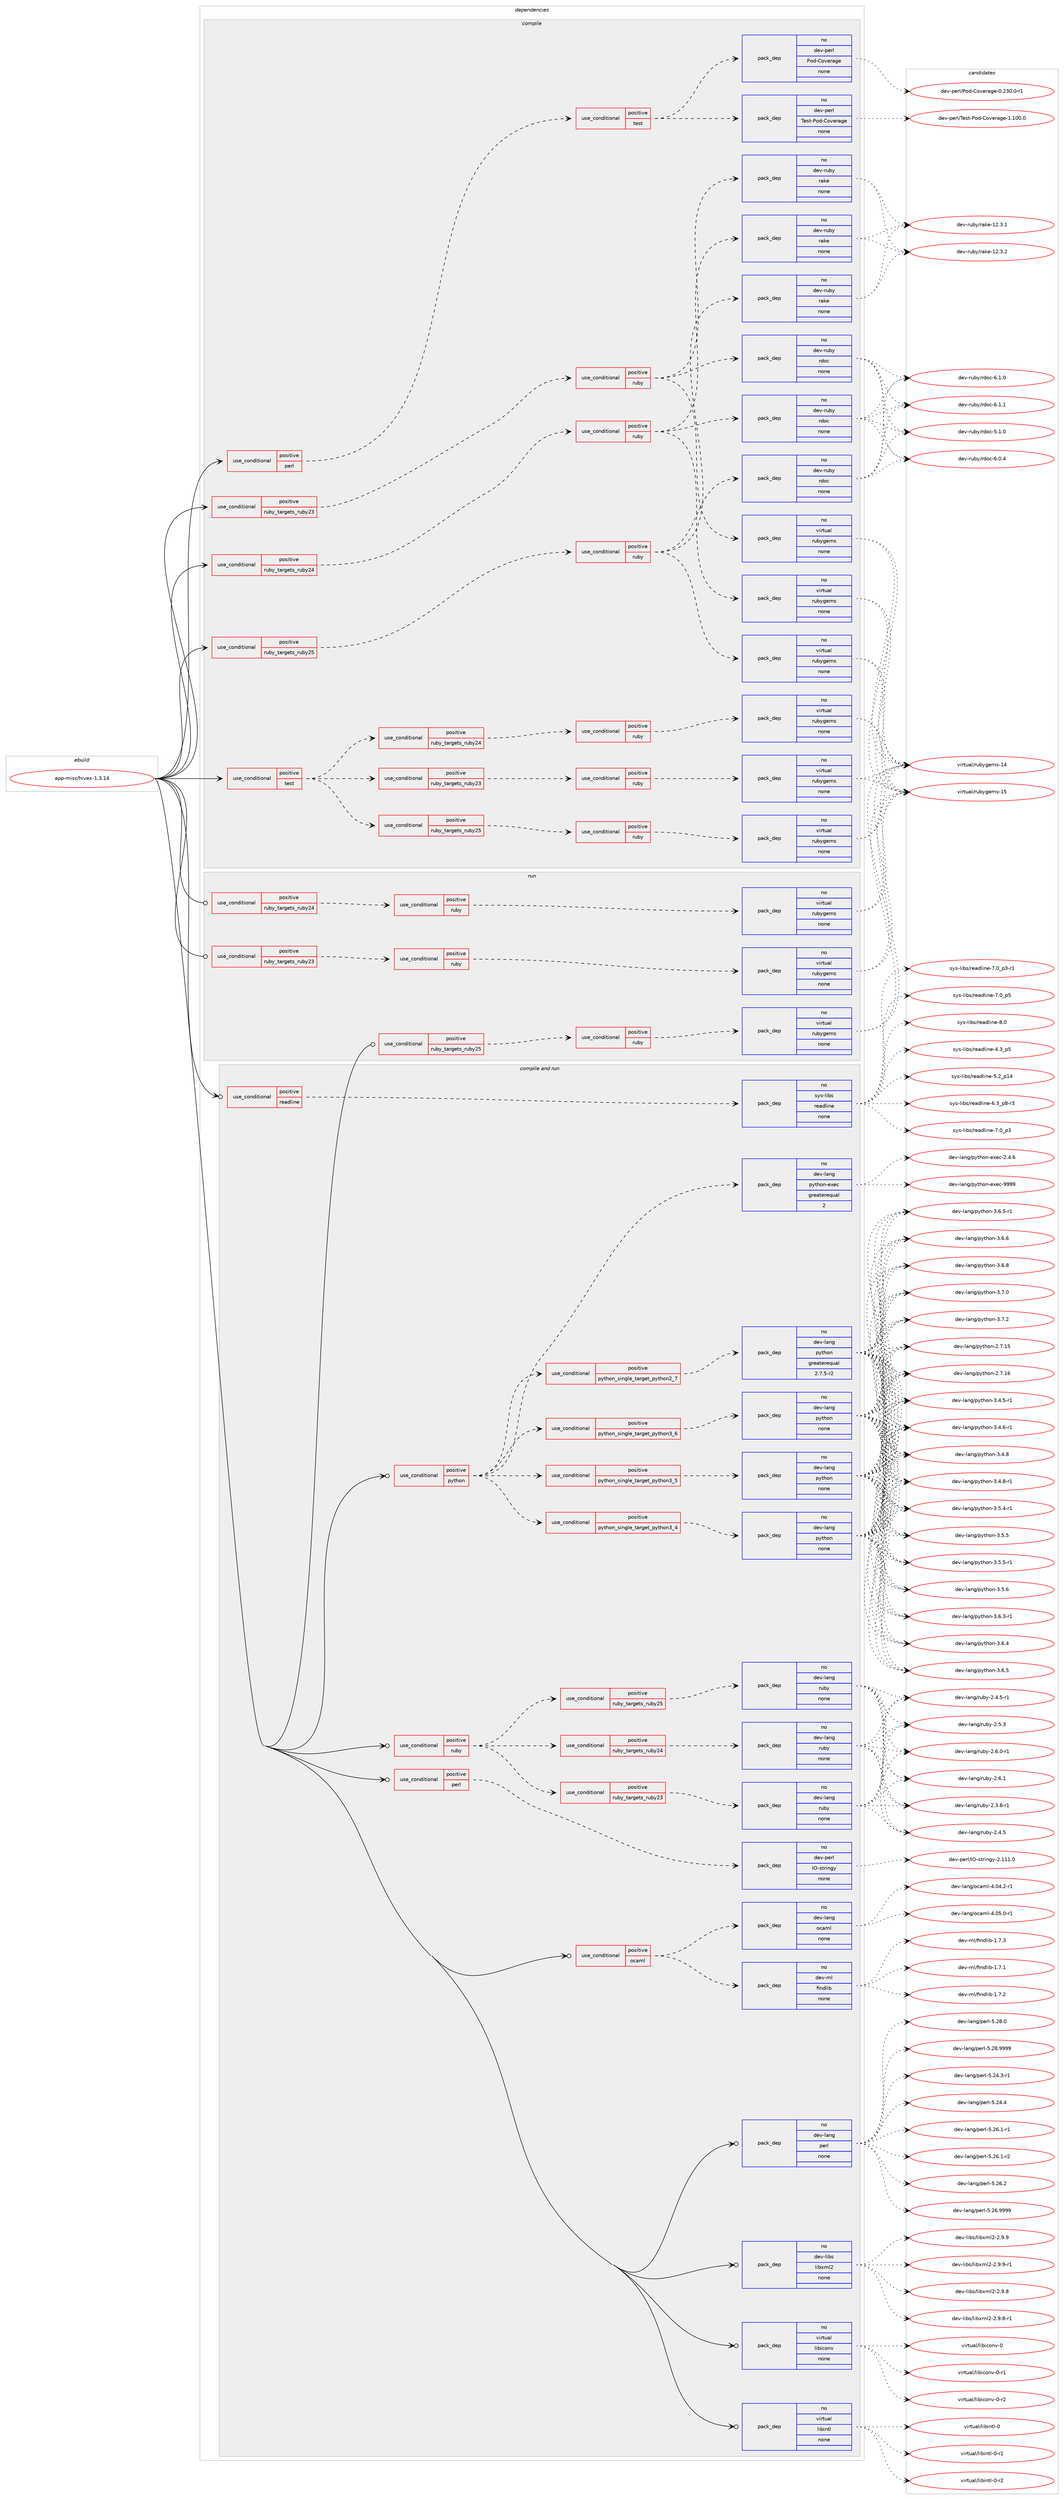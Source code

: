 digraph prolog {

# *************
# Graph options
# *************

newrank=true;
concentrate=true;
compound=true;
graph [rankdir=LR,fontname=Helvetica,fontsize=10,ranksep=1.5];#, ranksep=2.5, nodesep=0.2];
edge  [arrowhead=vee];
node  [fontname=Helvetica,fontsize=10];

# **********
# The ebuild
# **********

subgraph cluster_leftcol {
color=gray;
rank=same;
label=<<i>ebuild</i>>;
id [label="app-misc/hivex-1.3.14", color=red, width=4, href="../app-misc/hivex-1.3.14.svg"];
}

# ****************
# The dependencies
# ****************

subgraph cluster_midcol {
color=gray;
label=<<i>dependencies</i>>;
subgraph cluster_compile {
fillcolor="#eeeeee";
style=filled;
label=<<i>compile</i>>;
subgraph cond353349 {
dependency1299202 [label=<<TABLE BORDER="0" CELLBORDER="1" CELLSPACING="0" CELLPADDING="4"><TR><TD ROWSPAN="3" CELLPADDING="10">use_conditional</TD></TR><TR><TD>positive</TD></TR><TR><TD>perl</TD></TR></TABLE>>, shape=none, color=red];
subgraph cond353350 {
dependency1299203 [label=<<TABLE BORDER="0" CELLBORDER="1" CELLSPACING="0" CELLPADDING="4"><TR><TD ROWSPAN="3" CELLPADDING="10">use_conditional</TD></TR><TR><TD>positive</TD></TR><TR><TD>test</TD></TR></TABLE>>, shape=none, color=red];
subgraph pack925637 {
dependency1299204 [label=<<TABLE BORDER="0" CELLBORDER="1" CELLSPACING="0" CELLPADDING="4" WIDTH="220"><TR><TD ROWSPAN="6" CELLPADDING="30">pack_dep</TD></TR><TR><TD WIDTH="110">no</TD></TR><TR><TD>dev-perl</TD></TR><TR><TD>Pod-Coverage</TD></TR><TR><TD>none</TD></TR><TR><TD></TD></TR></TABLE>>, shape=none, color=blue];
}
dependency1299203:e -> dependency1299204:w [weight=20,style="dashed",arrowhead="vee"];
subgraph pack925638 {
dependency1299205 [label=<<TABLE BORDER="0" CELLBORDER="1" CELLSPACING="0" CELLPADDING="4" WIDTH="220"><TR><TD ROWSPAN="6" CELLPADDING="30">pack_dep</TD></TR><TR><TD WIDTH="110">no</TD></TR><TR><TD>dev-perl</TD></TR><TR><TD>Test-Pod-Coverage</TD></TR><TR><TD>none</TD></TR><TR><TD></TD></TR></TABLE>>, shape=none, color=blue];
}
dependency1299203:e -> dependency1299205:w [weight=20,style="dashed",arrowhead="vee"];
}
dependency1299202:e -> dependency1299203:w [weight=20,style="dashed",arrowhead="vee"];
}
id:e -> dependency1299202:w [weight=20,style="solid",arrowhead="vee"];
subgraph cond353351 {
dependency1299206 [label=<<TABLE BORDER="0" CELLBORDER="1" CELLSPACING="0" CELLPADDING="4"><TR><TD ROWSPAN="3" CELLPADDING="10">use_conditional</TD></TR><TR><TD>positive</TD></TR><TR><TD>ruby_targets_ruby23</TD></TR></TABLE>>, shape=none, color=red];
subgraph cond353352 {
dependency1299207 [label=<<TABLE BORDER="0" CELLBORDER="1" CELLSPACING="0" CELLPADDING="4"><TR><TD ROWSPAN="3" CELLPADDING="10">use_conditional</TD></TR><TR><TD>positive</TD></TR><TR><TD>ruby</TD></TR></TABLE>>, shape=none, color=red];
subgraph pack925639 {
dependency1299208 [label=<<TABLE BORDER="0" CELLBORDER="1" CELLSPACING="0" CELLPADDING="4" WIDTH="220"><TR><TD ROWSPAN="6" CELLPADDING="30">pack_dep</TD></TR><TR><TD WIDTH="110">no</TD></TR><TR><TD>dev-ruby</TD></TR><TR><TD>rake</TD></TR><TR><TD>none</TD></TR><TR><TD></TD></TR></TABLE>>, shape=none, color=blue];
}
dependency1299207:e -> dependency1299208:w [weight=20,style="dashed",arrowhead="vee"];
subgraph pack925640 {
dependency1299209 [label=<<TABLE BORDER="0" CELLBORDER="1" CELLSPACING="0" CELLPADDING="4" WIDTH="220"><TR><TD ROWSPAN="6" CELLPADDING="30">pack_dep</TD></TR><TR><TD WIDTH="110">no</TD></TR><TR><TD>virtual</TD></TR><TR><TD>rubygems</TD></TR><TR><TD>none</TD></TR><TR><TD></TD></TR></TABLE>>, shape=none, color=blue];
}
dependency1299207:e -> dependency1299209:w [weight=20,style="dashed",arrowhead="vee"];
subgraph pack925641 {
dependency1299210 [label=<<TABLE BORDER="0" CELLBORDER="1" CELLSPACING="0" CELLPADDING="4" WIDTH="220"><TR><TD ROWSPAN="6" CELLPADDING="30">pack_dep</TD></TR><TR><TD WIDTH="110">no</TD></TR><TR><TD>dev-ruby</TD></TR><TR><TD>rdoc</TD></TR><TR><TD>none</TD></TR><TR><TD></TD></TR></TABLE>>, shape=none, color=blue];
}
dependency1299207:e -> dependency1299210:w [weight=20,style="dashed",arrowhead="vee"];
}
dependency1299206:e -> dependency1299207:w [weight=20,style="dashed",arrowhead="vee"];
}
id:e -> dependency1299206:w [weight=20,style="solid",arrowhead="vee"];
subgraph cond353353 {
dependency1299211 [label=<<TABLE BORDER="0" CELLBORDER="1" CELLSPACING="0" CELLPADDING="4"><TR><TD ROWSPAN="3" CELLPADDING="10">use_conditional</TD></TR><TR><TD>positive</TD></TR><TR><TD>ruby_targets_ruby24</TD></TR></TABLE>>, shape=none, color=red];
subgraph cond353354 {
dependency1299212 [label=<<TABLE BORDER="0" CELLBORDER="1" CELLSPACING="0" CELLPADDING="4"><TR><TD ROWSPAN="3" CELLPADDING="10">use_conditional</TD></TR><TR><TD>positive</TD></TR><TR><TD>ruby</TD></TR></TABLE>>, shape=none, color=red];
subgraph pack925642 {
dependency1299213 [label=<<TABLE BORDER="0" CELLBORDER="1" CELLSPACING="0" CELLPADDING="4" WIDTH="220"><TR><TD ROWSPAN="6" CELLPADDING="30">pack_dep</TD></TR><TR><TD WIDTH="110">no</TD></TR><TR><TD>dev-ruby</TD></TR><TR><TD>rake</TD></TR><TR><TD>none</TD></TR><TR><TD></TD></TR></TABLE>>, shape=none, color=blue];
}
dependency1299212:e -> dependency1299213:w [weight=20,style="dashed",arrowhead="vee"];
subgraph pack925643 {
dependency1299214 [label=<<TABLE BORDER="0" CELLBORDER="1" CELLSPACING="0" CELLPADDING="4" WIDTH="220"><TR><TD ROWSPAN="6" CELLPADDING="30">pack_dep</TD></TR><TR><TD WIDTH="110">no</TD></TR><TR><TD>virtual</TD></TR><TR><TD>rubygems</TD></TR><TR><TD>none</TD></TR><TR><TD></TD></TR></TABLE>>, shape=none, color=blue];
}
dependency1299212:e -> dependency1299214:w [weight=20,style="dashed",arrowhead="vee"];
subgraph pack925644 {
dependency1299215 [label=<<TABLE BORDER="0" CELLBORDER="1" CELLSPACING="0" CELLPADDING="4" WIDTH="220"><TR><TD ROWSPAN="6" CELLPADDING="30">pack_dep</TD></TR><TR><TD WIDTH="110">no</TD></TR><TR><TD>dev-ruby</TD></TR><TR><TD>rdoc</TD></TR><TR><TD>none</TD></TR><TR><TD></TD></TR></TABLE>>, shape=none, color=blue];
}
dependency1299212:e -> dependency1299215:w [weight=20,style="dashed",arrowhead="vee"];
}
dependency1299211:e -> dependency1299212:w [weight=20,style="dashed",arrowhead="vee"];
}
id:e -> dependency1299211:w [weight=20,style="solid",arrowhead="vee"];
subgraph cond353355 {
dependency1299216 [label=<<TABLE BORDER="0" CELLBORDER="1" CELLSPACING="0" CELLPADDING="4"><TR><TD ROWSPAN="3" CELLPADDING="10">use_conditional</TD></TR><TR><TD>positive</TD></TR><TR><TD>ruby_targets_ruby25</TD></TR></TABLE>>, shape=none, color=red];
subgraph cond353356 {
dependency1299217 [label=<<TABLE BORDER="0" CELLBORDER="1" CELLSPACING="0" CELLPADDING="4"><TR><TD ROWSPAN="3" CELLPADDING="10">use_conditional</TD></TR><TR><TD>positive</TD></TR><TR><TD>ruby</TD></TR></TABLE>>, shape=none, color=red];
subgraph pack925645 {
dependency1299218 [label=<<TABLE BORDER="0" CELLBORDER="1" CELLSPACING="0" CELLPADDING="4" WIDTH="220"><TR><TD ROWSPAN="6" CELLPADDING="30">pack_dep</TD></TR><TR><TD WIDTH="110">no</TD></TR><TR><TD>dev-ruby</TD></TR><TR><TD>rake</TD></TR><TR><TD>none</TD></TR><TR><TD></TD></TR></TABLE>>, shape=none, color=blue];
}
dependency1299217:e -> dependency1299218:w [weight=20,style="dashed",arrowhead="vee"];
subgraph pack925646 {
dependency1299219 [label=<<TABLE BORDER="0" CELLBORDER="1" CELLSPACING="0" CELLPADDING="4" WIDTH="220"><TR><TD ROWSPAN="6" CELLPADDING="30">pack_dep</TD></TR><TR><TD WIDTH="110">no</TD></TR><TR><TD>virtual</TD></TR><TR><TD>rubygems</TD></TR><TR><TD>none</TD></TR><TR><TD></TD></TR></TABLE>>, shape=none, color=blue];
}
dependency1299217:e -> dependency1299219:w [weight=20,style="dashed",arrowhead="vee"];
subgraph pack925647 {
dependency1299220 [label=<<TABLE BORDER="0" CELLBORDER="1" CELLSPACING="0" CELLPADDING="4" WIDTH="220"><TR><TD ROWSPAN="6" CELLPADDING="30">pack_dep</TD></TR><TR><TD WIDTH="110">no</TD></TR><TR><TD>dev-ruby</TD></TR><TR><TD>rdoc</TD></TR><TR><TD>none</TD></TR><TR><TD></TD></TR></TABLE>>, shape=none, color=blue];
}
dependency1299217:e -> dependency1299220:w [weight=20,style="dashed",arrowhead="vee"];
}
dependency1299216:e -> dependency1299217:w [weight=20,style="dashed",arrowhead="vee"];
}
id:e -> dependency1299216:w [weight=20,style="solid",arrowhead="vee"];
subgraph cond353357 {
dependency1299221 [label=<<TABLE BORDER="0" CELLBORDER="1" CELLSPACING="0" CELLPADDING="4"><TR><TD ROWSPAN="3" CELLPADDING="10">use_conditional</TD></TR><TR><TD>positive</TD></TR><TR><TD>test</TD></TR></TABLE>>, shape=none, color=red];
subgraph cond353358 {
dependency1299222 [label=<<TABLE BORDER="0" CELLBORDER="1" CELLSPACING="0" CELLPADDING="4"><TR><TD ROWSPAN="3" CELLPADDING="10">use_conditional</TD></TR><TR><TD>positive</TD></TR><TR><TD>ruby_targets_ruby23</TD></TR></TABLE>>, shape=none, color=red];
subgraph cond353359 {
dependency1299223 [label=<<TABLE BORDER="0" CELLBORDER="1" CELLSPACING="0" CELLPADDING="4"><TR><TD ROWSPAN="3" CELLPADDING="10">use_conditional</TD></TR><TR><TD>positive</TD></TR><TR><TD>ruby</TD></TR></TABLE>>, shape=none, color=red];
subgraph pack925648 {
dependency1299224 [label=<<TABLE BORDER="0" CELLBORDER="1" CELLSPACING="0" CELLPADDING="4" WIDTH="220"><TR><TD ROWSPAN="6" CELLPADDING="30">pack_dep</TD></TR><TR><TD WIDTH="110">no</TD></TR><TR><TD>virtual</TD></TR><TR><TD>rubygems</TD></TR><TR><TD>none</TD></TR><TR><TD></TD></TR></TABLE>>, shape=none, color=blue];
}
dependency1299223:e -> dependency1299224:w [weight=20,style="dashed",arrowhead="vee"];
}
dependency1299222:e -> dependency1299223:w [weight=20,style="dashed",arrowhead="vee"];
}
dependency1299221:e -> dependency1299222:w [weight=20,style="dashed",arrowhead="vee"];
subgraph cond353360 {
dependency1299225 [label=<<TABLE BORDER="0" CELLBORDER="1" CELLSPACING="0" CELLPADDING="4"><TR><TD ROWSPAN="3" CELLPADDING="10">use_conditional</TD></TR><TR><TD>positive</TD></TR><TR><TD>ruby_targets_ruby24</TD></TR></TABLE>>, shape=none, color=red];
subgraph cond353361 {
dependency1299226 [label=<<TABLE BORDER="0" CELLBORDER="1" CELLSPACING="0" CELLPADDING="4"><TR><TD ROWSPAN="3" CELLPADDING="10">use_conditional</TD></TR><TR><TD>positive</TD></TR><TR><TD>ruby</TD></TR></TABLE>>, shape=none, color=red];
subgraph pack925649 {
dependency1299227 [label=<<TABLE BORDER="0" CELLBORDER="1" CELLSPACING="0" CELLPADDING="4" WIDTH="220"><TR><TD ROWSPAN="6" CELLPADDING="30">pack_dep</TD></TR><TR><TD WIDTH="110">no</TD></TR><TR><TD>virtual</TD></TR><TR><TD>rubygems</TD></TR><TR><TD>none</TD></TR><TR><TD></TD></TR></TABLE>>, shape=none, color=blue];
}
dependency1299226:e -> dependency1299227:w [weight=20,style="dashed",arrowhead="vee"];
}
dependency1299225:e -> dependency1299226:w [weight=20,style="dashed",arrowhead="vee"];
}
dependency1299221:e -> dependency1299225:w [weight=20,style="dashed",arrowhead="vee"];
subgraph cond353362 {
dependency1299228 [label=<<TABLE BORDER="0" CELLBORDER="1" CELLSPACING="0" CELLPADDING="4"><TR><TD ROWSPAN="3" CELLPADDING="10">use_conditional</TD></TR><TR><TD>positive</TD></TR><TR><TD>ruby_targets_ruby25</TD></TR></TABLE>>, shape=none, color=red];
subgraph cond353363 {
dependency1299229 [label=<<TABLE BORDER="0" CELLBORDER="1" CELLSPACING="0" CELLPADDING="4"><TR><TD ROWSPAN="3" CELLPADDING="10">use_conditional</TD></TR><TR><TD>positive</TD></TR><TR><TD>ruby</TD></TR></TABLE>>, shape=none, color=red];
subgraph pack925650 {
dependency1299230 [label=<<TABLE BORDER="0" CELLBORDER="1" CELLSPACING="0" CELLPADDING="4" WIDTH="220"><TR><TD ROWSPAN="6" CELLPADDING="30">pack_dep</TD></TR><TR><TD WIDTH="110">no</TD></TR><TR><TD>virtual</TD></TR><TR><TD>rubygems</TD></TR><TR><TD>none</TD></TR><TR><TD></TD></TR></TABLE>>, shape=none, color=blue];
}
dependency1299229:e -> dependency1299230:w [weight=20,style="dashed",arrowhead="vee"];
}
dependency1299228:e -> dependency1299229:w [weight=20,style="dashed",arrowhead="vee"];
}
dependency1299221:e -> dependency1299228:w [weight=20,style="dashed",arrowhead="vee"];
}
id:e -> dependency1299221:w [weight=20,style="solid",arrowhead="vee"];
}
subgraph cluster_compileandrun {
fillcolor="#eeeeee";
style=filled;
label=<<i>compile and run</i>>;
subgraph cond353364 {
dependency1299231 [label=<<TABLE BORDER="0" CELLBORDER="1" CELLSPACING="0" CELLPADDING="4"><TR><TD ROWSPAN="3" CELLPADDING="10">use_conditional</TD></TR><TR><TD>positive</TD></TR><TR><TD>ocaml</TD></TR></TABLE>>, shape=none, color=red];
subgraph pack925651 {
dependency1299232 [label=<<TABLE BORDER="0" CELLBORDER="1" CELLSPACING="0" CELLPADDING="4" WIDTH="220"><TR><TD ROWSPAN="6" CELLPADDING="30">pack_dep</TD></TR><TR><TD WIDTH="110">no</TD></TR><TR><TD>dev-lang</TD></TR><TR><TD>ocaml</TD></TR><TR><TD>none</TD></TR><TR><TD></TD></TR></TABLE>>, shape=none, color=blue];
}
dependency1299231:e -> dependency1299232:w [weight=20,style="dashed",arrowhead="vee"];
subgraph pack925652 {
dependency1299233 [label=<<TABLE BORDER="0" CELLBORDER="1" CELLSPACING="0" CELLPADDING="4" WIDTH="220"><TR><TD ROWSPAN="6" CELLPADDING="30">pack_dep</TD></TR><TR><TD WIDTH="110">no</TD></TR><TR><TD>dev-ml</TD></TR><TR><TD>findlib</TD></TR><TR><TD>none</TD></TR><TR><TD></TD></TR></TABLE>>, shape=none, color=blue];
}
dependency1299231:e -> dependency1299233:w [weight=20,style="dashed",arrowhead="vee"];
}
id:e -> dependency1299231:w [weight=20,style="solid",arrowhead="odotvee"];
subgraph cond353365 {
dependency1299234 [label=<<TABLE BORDER="0" CELLBORDER="1" CELLSPACING="0" CELLPADDING="4"><TR><TD ROWSPAN="3" CELLPADDING="10">use_conditional</TD></TR><TR><TD>positive</TD></TR><TR><TD>perl</TD></TR></TABLE>>, shape=none, color=red];
subgraph pack925653 {
dependency1299235 [label=<<TABLE BORDER="0" CELLBORDER="1" CELLSPACING="0" CELLPADDING="4" WIDTH="220"><TR><TD ROWSPAN="6" CELLPADDING="30">pack_dep</TD></TR><TR><TD WIDTH="110">no</TD></TR><TR><TD>dev-perl</TD></TR><TR><TD>IO-stringy</TD></TR><TR><TD>none</TD></TR><TR><TD></TD></TR></TABLE>>, shape=none, color=blue];
}
dependency1299234:e -> dependency1299235:w [weight=20,style="dashed",arrowhead="vee"];
}
id:e -> dependency1299234:w [weight=20,style="solid",arrowhead="odotvee"];
subgraph cond353366 {
dependency1299236 [label=<<TABLE BORDER="0" CELLBORDER="1" CELLSPACING="0" CELLPADDING="4"><TR><TD ROWSPAN="3" CELLPADDING="10">use_conditional</TD></TR><TR><TD>positive</TD></TR><TR><TD>python</TD></TR></TABLE>>, shape=none, color=red];
subgraph cond353367 {
dependency1299237 [label=<<TABLE BORDER="0" CELLBORDER="1" CELLSPACING="0" CELLPADDING="4"><TR><TD ROWSPAN="3" CELLPADDING="10">use_conditional</TD></TR><TR><TD>positive</TD></TR><TR><TD>python_single_target_python2_7</TD></TR></TABLE>>, shape=none, color=red];
subgraph pack925654 {
dependency1299238 [label=<<TABLE BORDER="0" CELLBORDER="1" CELLSPACING="0" CELLPADDING="4" WIDTH="220"><TR><TD ROWSPAN="6" CELLPADDING="30">pack_dep</TD></TR><TR><TD WIDTH="110">no</TD></TR><TR><TD>dev-lang</TD></TR><TR><TD>python</TD></TR><TR><TD>greaterequal</TD></TR><TR><TD>2.7.5-r2</TD></TR></TABLE>>, shape=none, color=blue];
}
dependency1299237:e -> dependency1299238:w [weight=20,style="dashed",arrowhead="vee"];
}
dependency1299236:e -> dependency1299237:w [weight=20,style="dashed",arrowhead="vee"];
subgraph cond353368 {
dependency1299239 [label=<<TABLE BORDER="0" CELLBORDER="1" CELLSPACING="0" CELLPADDING="4"><TR><TD ROWSPAN="3" CELLPADDING="10">use_conditional</TD></TR><TR><TD>positive</TD></TR><TR><TD>python_single_target_python3_4</TD></TR></TABLE>>, shape=none, color=red];
subgraph pack925655 {
dependency1299240 [label=<<TABLE BORDER="0" CELLBORDER="1" CELLSPACING="0" CELLPADDING="4" WIDTH="220"><TR><TD ROWSPAN="6" CELLPADDING="30">pack_dep</TD></TR><TR><TD WIDTH="110">no</TD></TR><TR><TD>dev-lang</TD></TR><TR><TD>python</TD></TR><TR><TD>none</TD></TR><TR><TD></TD></TR></TABLE>>, shape=none, color=blue];
}
dependency1299239:e -> dependency1299240:w [weight=20,style="dashed",arrowhead="vee"];
}
dependency1299236:e -> dependency1299239:w [weight=20,style="dashed",arrowhead="vee"];
subgraph cond353369 {
dependency1299241 [label=<<TABLE BORDER="0" CELLBORDER="1" CELLSPACING="0" CELLPADDING="4"><TR><TD ROWSPAN="3" CELLPADDING="10">use_conditional</TD></TR><TR><TD>positive</TD></TR><TR><TD>python_single_target_python3_5</TD></TR></TABLE>>, shape=none, color=red];
subgraph pack925656 {
dependency1299242 [label=<<TABLE BORDER="0" CELLBORDER="1" CELLSPACING="0" CELLPADDING="4" WIDTH="220"><TR><TD ROWSPAN="6" CELLPADDING="30">pack_dep</TD></TR><TR><TD WIDTH="110">no</TD></TR><TR><TD>dev-lang</TD></TR><TR><TD>python</TD></TR><TR><TD>none</TD></TR><TR><TD></TD></TR></TABLE>>, shape=none, color=blue];
}
dependency1299241:e -> dependency1299242:w [weight=20,style="dashed",arrowhead="vee"];
}
dependency1299236:e -> dependency1299241:w [weight=20,style="dashed",arrowhead="vee"];
subgraph cond353370 {
dependency1299243 [label=<<TABLE BORDER="0" CELLBORDER="1" CELLSPACING="0" CELLPADDING="4"><TR><TD ROWSPAN="3" CELLPADDING="10">use_conditional</TD></TR><TR><TD>positive</TD></TR><TR><TD>python_single_target_python3_6</TD></TR></TABLE>>, shape=none, color=red];
subgraph pack925657 {
dependency1299244 [label=<<TABLE BORDER="0" CELLBORDER="1" CELLSPACING="0" CELLPADDING="4" WIDTH="220"><TR><TD ROWSPAN="6" CELLPADDING="30">pack_dep</TD></TR><TR><TD WIDTH="110">no</TD></TR><TR><TD>dev-lang</TD></TR><TR><TD>python</TD></TR><TR><TD>none</TD></TR><TR><TD></TD></TR></TABLE>>, shape=none, color=blue];
}
dependency1299243:e -> dependency1299244:w [weight=20,style="dashed",arrowhead="vee"];
}
dependency1299236:e -> dependency1299243:w [weight=20,style="dashed",arrowhead="vee"];
subgraph pack925658 {
dependency1299245 [label=<<TABLE BORDER="0" CELLBORDER="1" CELLSPACING="0" CELLPADDING="4" WIDTH="220"><TR><TD ROWSPAN="6" CELLPADDING="30">pack_dep</TD></TR><TR><TD WIDTH="110">no</TD></TR><TR><TD>dev-lang</TD></TR><TR><TD>python-exec</TD></TR><TR><TD>greaterequal</TD></TR><TR><TD>2</TD></TR></TABLE>>, shape=none, color=blue];
}
dependency1299236:e -> dependency1299245:w [weight=20,style="dashed",arrowhead="vee"];
}
id:e -> dependency1299236:w [weight=20,style="solid",arrowhead="odotvee"];
subgraph cond353371 {
dependency1299246 [label=<<TABLE BORDER="0" CELLBORDER="1" CELLSPACING="0" CELLPADDING="4"><TR><TD ROWSPAN="3" CELLPADDING="10">use_conditional</TD></TR><TR><TD>positive</TD></TR><TR><TD>readline</TD></TR></TABLE>>, shape=none, color=red];
subgraph pack925659 {
dependency1299247 [label=<<TABLE BORDER="0" CELLBORDER="1" CELLSPACING="0" CELLPADDING="4" WIDTH="220"><TR><TD ROWSPAN="6" CELLPADDING="30">pack_dep</TD></TR><TR><TD WIDTH="110">no</TD></TR><TR><TD>sys-libs</TD></TR><TR><TD>readline</TD></TR><TR><TD>none</TD></TR><TR><TD></TD></TR></TABLE>>, shape=none, color=blue];
}
dependency1299246:e -> dependency1299247:w [weight=20,style="dashed",arrowhead="vee"];
}
id:e -> dependency1299246:w [weight=20,style="solid",arrowhead="odotvee"];
subgraph cond353372 {
dependency1299248 [label=<<TABLE BORDER="0" CELLBORDER="1" CELLSPACING="0" CELLPADDING="4"><TR><TD ROWSPAN="3" CELLPADDING="10">use_conditional</TD></TR><TR><TD>positive</TD></TR><TR><TD>ruby</TD></TR></TABLE>>, shape=none, color=red];
subgraph cond353373 {
dependency1299249 [label=<<TABLE BORDER="0" CELLBORDER="1" CELLSPACING="0" CELLPADDING="4"><TR><TD ROWSPAN="3" CELLPADDING="10">use_conditional</TD></TR><TR><TD>positive</TD></TR><TR><TD>ruby_targets_ruby23</TD></TR></TABLE>>, shape=none, color=red];
subgraph pack925660 {
dependency1299250 [label=<<TABLE BORDER="0" CELLBORDER="1" CELLSPACING="0" CELLPADDING="4" WIDTH="220"><TR><TD ROWSPAN="6" CELLPADDING="30">pack_dep</TD></TR><TR><TD WIDTH="110">no</TD></TR><TR><TD>dev-lang</TD></TR><TR><TD>ruby</TD></TR><TR><TD>none</TD></TR><TR><TD></TD></TR></TABLE>>, shape=none, color=blue];
}
dependency1299249:e -> dependency1299250:w [weight=20,style="dashed",arrowhead="vee"];
}
dependency1299248:e -> dependency1299249:w [weight=20,style="dashed",arrowhead="vee"];
subgraph cond353374 {
dependency1299251 [label=<<TABLE BORDER="0" CELLBORDER="1" CELLSPACING="0" CELLPADDING="4"><TR><TD ROWSPAN="3" CELLPADDING="10">use_conditional</TD></TR><TR><TD>positive</TD></TR><TR><TD>ruby_targets_ruby24</TD></TR></TABLE>>, shape=none, color=red];
subgraph pack925661 {
dependency1299252 [label=<<TABLE BORDER="0" CELLBORDER="1" CELLSPACING="0" CELLPADDING="4" WIDTH="220"><TR><TD ROWSPAN="6" CELLPADDING="30">pack_dep</TD></TR><TR><TD WIDTH="110">no</TD></TR><TR><TD>dev-lang</TD></TR><TR><TD>ruby</TD></TR><TR><TD>none</TD></TR><TR><TD></TD></TR></TABLE>>, shape=none, color=blue];
}
dependency1299251:e -> dependency1299252:w [weight=20,style="dashed",arrowhead="vee"];
}
dependency1299248:e -> dependency1299251:w [weight=20,style="dashed",arrowhead="vee"];
subgraph cond353375 {
dependency1299253 [label=<<TABLE BORDER="0" CELLBORDER="1" CELLSPACING="0" CELLPADDING="4"><TR><TD ROWSPAN="3" CELLPADDING="10">use_conditional</TD></TR><TR><TD>positive</TD></TR><TR><TD>ruby_targets_ruby25</TD></TR></TABLE>>, shape=none, color=red];
subgraph pack925662 {
dependency1299254 [label=<<TABLE BORDER="0" CELLBORDER="1" CELLSPACING="0" CELLPADDING="4" WIDTH="220"><TR><TD ROWSPAN="6" CELLPADDING="30">pack_dep</TD></TR><TR><TD WIDTH="110">no</TD></TR><TR><TD>dev-lang</TD></TR><TR><TD>ruby</TD></TR><TR><TD>none</TD></TR><TR><TD></TD></TR></TABLE>>, shape=none, color=blue];
}
dependency1299253:e -> dependency1299254:w [weight=20,style="dashed",arrowhead="vee"];
}
dependency1299248:e -> dependency1299253:w [weight=20,style="dashed",arrowhead="vee"];
}
id:e -> dependency1299248:w [weight=20,style="solid",arrowhead="odotvee"];
subgraph pack925663 {
dependency1299255 [label=<<TABLE BORDER="0" CELLBORDER="1" CELLSPACING="0" CELLPADDING="4" WIDTH="220"><TR><TD ROWSPAN="6" CELLPADDING="30">pack_dep</TD></TR><TR><TD WIDTH="110">no</TD></TR><TR><TD>dev-lang</TD></TR><TR><TD>perl</TD></TR><TR><TD>none</TD></TR><TR><TD></TD></TR></TABLE>>, shape=none, color=blue];
}
id:e -> dependency1299255:w [weight=20,style="solid",arrowhead="odotvee"];
subgraph pack925664 {
dependency1299256 [label=<<TABLE BORDER="0" CELLBORDER="1" CELLSPACING="0" CELLPADDING="4" WIDTH="220"><TR><TD ROWSPAN="6" CELLPADDING="30">pack_dep</TD></TR><TR><TD WIDTH="110">no</TD></TR><TR><TD>dev-libs</TD></TR><TR><TD>libxml2</TD></TR><TR><TD>none</TD></TR><TR><TD></TD></TR></TABLE>>, shape=none, color=blue];
}
id:e -> dependency1299256:w [weight=20,style="solid",arrowhead="odotvee"];
subgraph pack925665 {
dependency1299257 [label=<<TABLE BORDER="0" CELLBORDER="1" CELLSPACING="0" CELLPADDING="4" WIDTH="220"><TR><TD ROWSPAN="6" CELLPADDING="30">pack_dep</TD></TR><TR><TD WIDTH="110">no</TD></TR><TR><TD>virtual</TD></TR><TR><TD>libiconv</TD></TR><TR><TD>none</TD></TR><TR><TD></TD></TR></TABLE>>, shape=none, color=blue];
}
id:e -> dependency1299257:w [weight=20,style="solid",arrowhead="odotvee"];
subgraph pack925666 {
dependency1299258 [label=<<TABLE BORDER="0" CELLBORDER="1" CELLSPACING="0" CELLPADDING="4" WIDTH="220"><TR><TD ROWSPAN="6" CELLPADDING="30">pack_dep</TD></TR><TR><TD WIDTH="110">no</TD></TR><TR><TD>virtual</TD></TR><TR><TD>libintl</TD></TR><TR><TD>none</TD></TR><TR><TD></TD></TR></TABLE>>, shape=none, color=blue];
}
id:e -> dependency1299258:w [weight=20,style="solid",arrowhead="odotvee"];
}
subgraph cluster_run {
fillcolor="#eeeeee";
style=filled;
label=<<i>run</i>>;
subgraph cond353376 {
dependency1299259 [label=<<TABLE BORDER="0" CELLBORDER="1" CELLSPACING="0" CELLPADDING="4"><TR><TD ROWSPAN="3" CELLPADDING="10">use_conditional</TD></TR><TR><TD>positive</TD></TR><TR><TD>ruby_targets_ruby23</TD></TR></TABLE>>, shape=none, color=red];
subgraph cond353377 {
dependency1299260 [label=<<TABLE BORDER="0" CELLBORDER="1" CELLSPACING="0" CELLPADDING="4"><TR><TD ROWSPAN="3" CELLPADDING="10">use_conditional</TD></TR><TR><TD>positive</TD></TR><TR><TD>ruby</TD></TR></TABLE>>, shape=none, color=red];
subgraph pack925667 {
dependency1299261 [label=<<TABLE BORDER="0" CELLBORDER="1" CELLSPACING="0" CELLPADDING="4" WIDTH="220"><TR><TD ROWSPAN="6" CELLPADDING="30">pack_dep</TD></TR><TR><TD WIDTH="110">no</TD></TR><TR><TD>virtual</TD></TR><TR><TD>rubygems</TD></TR><TR><TD>none</TD></TR><TR><TD></TD></TR></TABLE>>, shape=none, color=blue];
}
dependency1299260:e -> dependency1299261:w [weight=20,style="dashed",arrowhead="vee"];
}
dependency1299259:e -> dependency1299260:w [weight=20,style="dashed",arrowhead="vee"];
}
id:e -> dependency1299259:w [weight=20,style="solid",arrowhead="odot"];
subgraph cond353378 {
dependency1299262 [label=<<TABLE BORDER="0" CELLBORDER="1" CELLSPACING="0" CELLPADDING="4"><TR><TD ROWSPAN="3" CELLPADDING="10">use_conditional</TD></TR><TR><TD>positive</TD></TR><TR><TD>ruby_targets_ruby24</TD></TR></TABLE>>, shape=none, color=red];
subgraph cond353379 {
dependency1299263 [label=<<TABLE BORDER="0" CELLBORDER="1" CELLSPACING="0" CELLPADDING="4"><TR><TD ROWSPAN="3" CELLPADDING="10">use_conditional</TD></TR><TR><TD>positive</TD></TR><TR><TD>ruby</TD></TR></TABLE>>, shape=none, color=red];
subgraph pack925668 {
dependency1299264 [label=<<TABLE BORDER="0" CELLBORDER="1" CELLSPACING="0" CELLPADDING="4" WIDTH="220"><TR><TD ROWSPAN="6" CELLPADDING="30">pack_dep</TD></TR><TR><TD WIDTH="110">no</TD></TR><TR><TD>virtual</TD></TR><TR><TD>rubygems</TD></TR><TR><TD>none</TD></TR><TR><TD></TD></TR></TABLE>>, shape=none, color=blue];
}
dependency1299263:e -> dependency1299264:w [weight=20,style="dashed",arrowhead="vee"];
}
dependency1299262:e -> dependency1299263:w [weight=20,style="dashed",arrowhead="vee"];
}
id:e -> dependency1299262:w [weight=20,style="solid",arrowhead="odot"];
subgraph cond353380 {
dependency1299265 [label=<<TABLE BORDER="0" CELLBORDER="1" CELLSPACING="0" CELLPADDING="4"><TR><TD ROWSPAN="3" CELLPADDING="10">use_conditional</TD></TR><TR><TD>positive</TD></TR><TR><TD>ruby_targets_ruby25</TD></TR></TABLE>>, shape=none, color=red];
subgraph cond353381 {
dependency1299266 [label=<<TABLE BORDER="0" CELLBORDER="1" CELLSPACING="0" CELLPADDING="4"><TR><TD ROWSPAN="3" CELLPADDING="10">use_conditional</TD></TR><TR><TD>positive</TD></TR><TR><TD>ruby</TD></TR></TABLE>>, shape=none, color=red];
subgraph pack925669 {
dependency1299267 [label=<<TABLE BORDER="0" CELLBORDER="1" CELLSPACING="0" CELLPADDING="4" WIDTH="220"><TR><TD ROWSPAN="6" CELLPADDING="30">pack_dep</TD></TR><TR><TD WIDTH="110">no</TD></TR><TR><TD>virtual</TD></TR><TR><TD>rubygems</TD></TR><TR><TD>none</TD></TR><TR><TD></TD></TR></TABLE>>, shape=none, color=blue];
}
dependency1299266:e -> dependency1299267:w [weight=20,style="dashed",arrowhead="vee"];
}
dependency1299265:e -> dependency1299266:w [weight=20,style="dashed",arrowhead="vee"];
}
id:e -> dependency1299265:w [weight=20,style="solid",arrowhead="odot"];
}
}

# **************
# The candidates
# **************

subgraph cluster_choices {
rank=same;
color=gray;
label=<<i>candidates</i>>;

subgraph choice925637 {
color=black;
nodesep=1;
choice10010111845112101114108478011110045671111181011149710310145484650514846484511449 [label="dev-perl/Pod-Coverage-0.230.0-r1", color=red, width=4,href="../dev-perl/Pod-Coverage-0.230.0-r1.svg"];
dependency1299204:e -> choice10010111845112101114108478011110045671111181011149710310145484650514846484511449:w [style=dotted,weight="100"];
}
subgraph choice925638 {
color=black;
nodesep=1;
choice10010111845112101114108478410111511645801111004567111118101114971031014549464948484648 [label="dev-perl/Test-Pod-Coverage-1.100.0", color=red, width=4,href="../dev-perl/Test-Pod-Coverage-1.100.0.svg"];
dependency1299205:e -> choice10010111845112101114108478410111511645801111004567111118101114971031014549464948484648:w [style=dotted,weight="100"];
}
subgraph choice925639 {
color=black;
nodesep=1;
choice1001011184511411798121471149710710145495046514649 [label="dev-ruby/rake-12.3.1", color=red, width=4,href="../dev-ruby/rake-12.3.1.svg"];
choice1001011184511411798121471149710710145495046514650 [label="dev-ruby/rake-12.3.2", color=red, width=4,href="../dev-ruby/rake-12.3.2.svg"];
dependency1299208:e -> choice1001011184511411798121471149710710145495046514649:w [style=dotted,weight="100"];
dependency1299208:e -> choice1001011184511411798121471149710710145495046514650:w [style=dotted,weight="100"];
}
subgraph choice925640 {
color=black;
nodesep=1;
choice118105114116117971084711411798121103101109115454952 [label="virtual/rubygems-14", color=red, width=4,href="../virtual/rubygems-14.svg"];
choice118105114116117971084711411798121103101109115454953 [label="virtual/rubygems-15", color=red, width=4,href="../virtual/rubygems-15.svg"];
dependency1299209:e -> choice118105114116117971084711411798121103101109115454952:w [style=dotted,weight="100"];
dependency1299209:e -> choice118105114116117971084711411798121103101109115454953:w [style=dotted,weight="100"];
}
subgraph choice925641 {
color=black;
nodesep=1;
choice10010111845114117981214711410011199455346494648 [label="dev-ruby/rdoc-5.1.0", color=red, width=4,href="../dev-ruby/rdoc-5.1.0.svg"];
choice10010111845114117981214711410011199455446484652 [label="dev-ruby/rdoc-6.0.4", color=red, width=4,href="../dev-ruby/rdoc-6.0.4.svg"];
choice10010111845114117981214711410011199455446494648 [label="dev-ruby/rdoc-6.1.0", color=red, width=4,href="../dev-ruby/rdoc-6.1.0.svg"];
choice10010111845114117981214711410011199455446494649 [label="dev-ruby/rdoc-6.1.1", color=red, width=4,href="../dev-ruby/rdoc-6.1.1.svg"];
dependency1299210:e -> choice10010111845114117981214711410011199455346494648:w [style=dotted,weight="100"];
dependency1299210:e -> choice10010111845114117981214711410011199455446484652:w [style=dotted,weight="100"];
dependency1299210:e -> choice10010111845114117981214711410011199455446494648:w [style=dotted,weight="100"];
dependency1299210:e -> choice10010111845114117981214711410011199455446494649:w [style=dotted,weight="100"];
}
subgraph choice925642 {
color=black;
nodesep=1;
choice1001011184511411798121471149710710145495046514649 [label="dev-ruby/rake-12.3.1", color=red, width=4,href="../dev-ruby/rake-12.3.1.svg"];
choice1001011184511411798121471149710710145495046514650 [label="dev-ruby/rake-12.3.2", color=red, width=4,href="../dev-ruby/rake-12.3.2.svg"];
dependency1299213:e -> choice1001011184511411798121471149710710145495046514649:w [style=dotted,weight="100"];
dependency1299213:e -> choice1001011184511411798121471149710710145495046514650:w [style=dotted,weight="100"];
}
subgraph choice925643 {
color=black;
nodesep=1;
choice118105114116117971084711411798121103101109115454952 [label="virtual/rubygems-14", color=red, width=4,href="../virtual/rubygems-14.svg"];
choice118105114116117971084711411798121103101109115454953 [label="virtual/rubygems-15", color=red, width=4,href="../virtual/rubygems-15.svg"];
dependency1299214:e -> choice118105114116117971084711411798121103101109115454952:w [style=dotted,weight="100"];
dependency1299214:e -> choice118105114116117971084711411798121103101109115454953:w [style=dotted,weight="100"];
}
subgraph choice925644 {
color=black;
nodesep=1;
choice10010111845114117981214711410011199455346494648 [label="dev-ruby/rdoc-5.1.0", color=red, width=4,href="../dev-ruby/rdoc-5.1.0.svg"];
choice10010111845114117981214711410011199455446484652 [label="dev-ruby/rdoc-6.0.4", color=red, width=4,href="../dev-ruby/rdoc-6.0.4.svg"];
choice10010111845114117981214711410011199455446494648 [label="dev-ruby/rdoc-6.1.0", color=red, width=4,href="../dev-ruby/rdoc-6.1.0.svg"];
choice10010111845114117981214711410011199455446494649 [label="dev-ruby/rdoc-6.1.1", color=red, width=4,href="../dev-ruby/rdoc-6.1.1.svg"];
dependency1299215:e -> choice10010111845114117981214711410011199455346494648:w [style=dotted,weight="100"];
dependency1299215:e -> choice10010111845114117981214711410011199455446484652:w [style=dotted,weight="100"];
dependency1299215:e -> choice10010111845114117981214711410011199455446494648:w [style=dotted,weight="100"];
dependency1299215:e -> choice10010111845114117981214711410011199455446494649:w [style=dotted,weight="100"];
}
subgraph choice925645 {
color=black;
nodesep=1;
choice1001011184511411798121471149710710145495046514649 [label="dev-ruby/rake-12.3.1", color=red, width=4,href="../dev-ruby/rake-12.3.1.svg"];
choice1001011184511411798121471149710710145495046514650 [label="dev-ruby/rake-12.3.2", color=red, width=4,href="../dev-ruby/rake-12.3.2.svg"];
dependency1299218:e -> choice1001011184511411798121471149710710145495046514649:w [style=dotted,weight="100"];
dependency1299218:e -> choice1001011184511411798121471149710710145495046514650:w [style=dotted,weight="100"];
}
subgraph choice925646 {
color=black;
nodesep=1;
choice118105114116117971084711411798121103101109115454952 [label="virtual/rubygems-14", color=red, width=4,href="../virtual/rubygems-14.svg"];
choice118105114116117971084711411798121103101109115454953 [label="virtual/rubygems-15", color=red, width=4,href="../virtual/rubygems-15.svg"];
dependency1299219:e -> choice118105114116117971084711411798121103101109115454952:w [style=dotted,weight="100"];
dependency1299219:e -> choice118105114116117971084711411798121103101109115454953:w [style=dotted,weight="100"];
}
subgraph choice925647 {
color=black;
nodesep=1;
choice10010111845114117981214711410011199455346494648 [label="dev-ruby/rdoc-5.1.0", color=red, width=4,href="../dev-ruby/rdoc-5.1.0.svg"];
choice10010111845114117981214711410011199455446484652 [label="dev-ruby/rdoc-6.0.4", color=red, width=4,href="../dev-ruby/rdoc-6.0.4.svg"];
choice10010111845114117981214711410011199455446494648 [label="dev-ruby/rdoc-6.1.0", color=red, width=4,href="../dev-ruby/rdoc-6.1.0.svg"];
choice10010111845114117981214711410011199455446494649 [label="dev-ruby/rdoc-6.1.1", color=red, width=4,href="../dev-ruby/rdoc-6.1.1.svg"];
dependency1299220:e -> choice10010111845114117981214711410011199455346494648:w [style=dotted,weight="100"];
dependency1299220:e -> choice10010111845114117981214711410011199455446484652:w [style=dotted,weight="100"];
dependency1299220:e -> choice10010111845114117981214711410011199455446494648:w [style=dotted,weight="100"];
dependency1299220:e -> choice10010111845114117981214711410011199455446494649:w [style=dotted,weight="100"];
}
subgraph choice925648 {
color=black;
nodesep=1;
choice118105114116117971084711411798121103101109115454952 [label="virtual/rubygems-14", color=red, width=4,href="../virtual/rubygems-14.svg"];
choice118105114116117971084711411798121103101109115454953 [label="virtual/rubygems-15", color=red, width=4,href="../virtual/rubygems-15.svg"];
dependency1299224:e -> choice118105114116117971084711411798121103101109115454952:w [style=dotted,weight="100"];
dependency1299224:e -> choice118105114116117971084711411798121103101109115454953:w [style=dotted,weight="100"];
}
subgraph choice925649 {
color=black;
nodesep=1;
choice118105114116117971084711411798121103101109115454952 [label="virtual/rubygems-14", color=red, width=4,href="../virtual/rubygems-14.svg"];
choice118105114116117971084711411798121103101109115454953 [label="virtual/rubygems-15", color=red, width=4,href="../virtual/rubygems-15.svg"];
dependency1299227:e -> choice118105114116117971084711411798121103101109115454952:w [style=dotted,weight="100"];
dependency1299227:e -> choice118105114116117971084711411798121103101109115454953:w [style=dotted,weight="100"];
}
subgraph choice925650 {
color=black;
nodesep=1;
choice118105114116117971084711411798121103101109115454952 [label="virtual/rubygems-14", color=red, width=4,href="../virtual/rubygems-14.svg"];
choice118105114116117971084711411798121103101109115454953 [label="virtual/rubygems-15", color=red, width=4,href="../virtual/rubygems-15.svg"];
dependency1299230:e -> choice118105114116117971084711411798121103101109115454952:w [style=dotted,weight="100"];
dependency1299230:e -> choice118105114116117971084711411798121103101109115454953:w [style=dotted,weight="100"];
}
subgraph choice925651 {
color=black;
nodesep=1;
choice1001011184510897110103471119997109108455246485246504511449 [label="dev-lang/ocaml-4.04.2-r1", color=red, width=4,href="../dev-lang/ocaml-4.04.2-r1.svg"];
choice1001011184510897110103471119997109108455246485346484511449 [label="dev-lang/ocaml-4.05.0-r1", color=red, width=4,href="../dev-lang/ocaml-4.05.0-r1.svg"];
dependency1299232:e -> choice1001011184510897110103471119997109108455246485246504511449:w [style=dotted,weight="100"];
dependency1299232:e -> choice1001011184510897110103471119997109108455246485346484511449:w [style=dotted,weight="100"];
}
subgraph choice925652 {
color=black;
nodesep=1;
choice100101118451091084710210511010010810598454946554649 [label="dev-ml/findlib-1.7.1", color=red, width=4,href="../dev-ml/findlib-1.7.1.svg"];
choice100101118451091084710210511010010810598454946554650 [label="dev-ml/findlib-1.7.2", color=red, width=4,href="../dev-ml/findlib-1.7.2.svg"];
choice100101118451091084710210511010010810598454946554651 [label="dev-ml/findlib-1.7.3", color=red, width=4,href="../dev-ml/findlib-1.7.3.svg"];
dependency1299233:e -> choice100101118451091084710210511010010810598454946554649:w [style=dotted,weight="100"];
dependency1299233:e -> choice100101118451091084710210511010010810598454946554650:w [style=dotted,weight="100"];
dependency1299233:e -> choice100101118451091084710210511010010810598454946554651:w [style=dotted,weight="100"];
}
subgraph choice925653 {
color=black;
nodesep=1;
choice10010111845112101114108477379451151161141051101031214550464949494648 [label="dev-perl/IO-stringy-2.111.0", color=red, width=4,href="../dev-perl/IO-stringy-2.111.0.svg"];
dependency1299235:e -> choice10010111845112101114108477379451151161141051101031214550464949494648:w [style=dotted,weight="100"];
}
subgraph choice925654 {
color=black;
nodesep=1;
choice10010111845108971101034711212111610411111045504655464953 [label="dev-lang/python-2.7.15", color=red, width=4,href="../dev-lang/python-2.7.15.svg"];
choice10010111845108971101034711212111610411111045504655464954 [label="dev-lang/python-2.7.16", color=red, width=4,href="../dev-lang/python-2.7.16.svg"];
choice1001011184510897110103471121211161041111104551465246534511449 [label="dev-lang/python-3.4.5-r1", color=red, width=4,href="../dev-lang/python-3.4.5-r1.svg"];
choice1001011184510897110103471121211161041111104551465246544511449 [label="dev-lang/python-3.4.6-r1", color=red, width=4,href="../dev-lang/python-3.4.6-r1.svg"];
choice100101118451089711010347112121116104111110455146524656 [label="dev-lang/python-3.4.8", color=red, width=4,href="../dev-lang/python-3.4.8.svg"];
choice1001011184510897110103471121211161041111104551465246564511449 [label="dev-lang/python-3.4.8-r1", color=red, width=4,href="../dev-lang/python-3.4.8-r1.svg"];
choice1001011184510897110103471121211161041111104551465346524511449 [label="dev-lang/python-3.5.4-r1", color=red, width=4,href="../dev-lang/python-3.5.4-r1.svg"];
choice100101118451089711010347112121116104111110455146534653 [label="dev-lang/python-3.5.5", color=red, width=4,href="../dev-lang/python-3.5.5.svg"];
choice1001011184510897110103471121211161041111104551465346534511449 [label="dev-lang/python-3.5.5-r1", color=red, width=4,href="../dev-lang/python-3.5.5-r1.svg"];
choice100101118451089711010347112121116104111110455146534654 [label="dev-lang/python-3.5.6", color=red, width=4,href="../dev-lang/python-3.5.6.svg"];
choice1001011184510897110103471121211161041111104551465446514511449 [label="dev-lang/python-3.6.3-r1", color=red, width=4,href="../dev-lang/python-3.6.3-r1.svg"];
choice100101118451089711010347112121116104111110455146544652 [label="dev-lang/python-3.6.4", color=red, width=4,href="../dev-lang/python-3.6.4.svg"];
choice100101118451089711010347112121116104111110455146544653 [label="dev-lang/python-3.6.5", color=red, width=4,href="../dev-lang/python-3.6.5.svg"];
choice1001011184510897110103471121211161041111104551465446534511449 [label="dev-lang/python-3.6.5-r1", color=red, width=4,href="../dev-lang/python-3.6.5-r1.svg"];
choice100101118451089711010347112121116104111110455146544654 [label="dev-lang/python-3.6.6", color=red, width=4,href="../dev-lang/python-3.6.6.svg"];
choice100101118451089711010347112121116104111110455146544656 [label="dev-lang/python-3.6.8", color=red, width=4,href="../dev-lang/python-3.6.8.svg"];
choice100101118451089711010347112121116104111110455146554648 [label="dev-lang/python-3.7.0", color=red, width=4,href="../dev-lang/python-3.7.0.svg"];
choice100101118451089711010347112121116104111110455146554650 [label="dev-lang/python-3.7.2", color=red, width=4,href="../dev-lang/python-3.7.2.svg"];
dependency1299238:e -> choice10010111845108971101034711212111610411111045504655464953:w [style=dotted,weight="100"];
dependency1299238:e -> choice10010111845108971101034711212111610411111045504655464954:w [style=dotted,weight="100"];
dependency1299238:e -> choice1001011184510897110103471121211161041111104551465246534511449:w [style=dotted,weight="100"];
dependency1299238:e -> choice1001011184510897110103471121211161041111104551465246544511449:w [style=dotted,weight="100"];
dependency1299238:e -> choice100101118451089711010347112121116104111110455146524656:w [style=dotted,weight="100"];
dependency1299238:e -> choice1001011184510897110103471121211161041111104551465246564511449:w [style=dotted,weight="100"];
dependency1299238:e -> choice1001011184510897110103471121211161041111104551465346524511449:w [style=dotted,weight="100"];
dependency1299238:e -> choice100101118451089711010347112121116104111110455146534653:w [style=dotted,weight="100"];
dependency1299238:e -> choice1001011184510897110103471121211161041111104551465346534511449:w [style=dotted,weight="100"];
dependency1299238:e -> choice100101118451089711010347112121116104111110455146534654:w [style=dotted,weight="100"];
dependency1299238:e -> choice1001011184510897110103471121211161041111104551465446514511449:w [style=dotted,weight="100"];
dependency1299238:e -> choice100101118451089711010347112121116104111110455146544652:w [style=dotted,weight="100"];
dependency1299238:e -> choice100101118451089711010347112121116104111110455146544653:w [style=dotted,weight="100"];
dependency1299238:e -> choice1001011184510897110103471121211161041111104551465446534511449:w [style=dotted,weight="100"];
dependency1299238:e -> choice100101118451089711010347112121116104111110455146544654:w [style=dotted,weight="100"];
dependency1299238:e -> choice100101118451089711010347112121116104111110455146544656:w [style=dotted,weight="100"];
dependency1299238:e -> choice100101118451089711010347112121116104111110455146554648:w [style=dotted,weight="100"];
dependency1299238:e -> choice100101118451089711010347112121116104111110455146554650:w [style=dotted,weight="100"];
}
subgraph choice925655 {
color=black;
nodesep=1;
choice10010111845108971101034711212111610411111045504655464953 [label="dev-lang/python-2.7.15", color=red, width=4,href="../dev-lang/python-2.7.15.svg"];
choice10010111845108971101034711212111610411111045504655464954 [label="dev-lang/python-2.7.16", color=red, width=4,href="../dev-lang/python-2.7.16.svg"];
choice1001011184510897110103471121211161041111104551465246534511449 [label="dev-lang/python-3.4.5-r1", color=red, width=4,href="../dev-lang/python-3.4.5-r1.svg"];
choice1001011184510897110103471121211161041111104551465246544511449 [label="dev-lang/python-3.4.6-r1", color=red, width=4,href="../dev-lang/python-3.4.6-r1.svg"];
choice100101118451089711010347112121116104111110455146524656 [label="dev-lang/python-3.4.8", color=red, width=4,href="../dev-lang/python-3.4.8.svg"];
choice1001011184510897110103471121211161041111104551465246564511449 [label="dev-lang/python-3.4.8-r1", color=red, width=4,href="../dev-lang/python-3.4.8-r1.svg"];
choice1001011184510897110103471121211161041111104551465346524511449 [label="dev-lang/python-3.5.4-r1", color=red, width=4,href="../dev-lang/python-3.5.4-r1.svg"];
choice100101118451089711010347112121116104111110455146534653 [label="dev-lang/python-3.5.5", color=red, width=4,href="../dev-lang/python-3.5.5.svg"];
choice1001011184510897110103471121211161041111104551465346534511449 [label="dev-lang/python-3.5.5-r1", color=red, width=4,href="../dev-lang/python-3.5.5-r1.svg"];
choice100101118451089711010347112121116104111110455146534654 [label="dev-lang/python-3.5.6", color=red, width=4,href="../dev-lang/python-3.5.6.svg"];
choice1001011184510897110103471121211161041111104551465446514511449 [label="dev-lang/python-3.6.3-r1", color=red, width=4,href="../dev-lang/python-3.6.3-r1.svg"];
choice100101118451089711010347112121116104111110455146544652 [label="dev-lang/python-3.6.4", color=red, width=4,href="../dev-lang/python-3.6.4.svg"];
choice100101118451089711010347112121116104111110455146544653 [label="dev-lang/python-3.6.5", color=red, width=4,href="../dev-lang/python-3.6.5.svg"];
choice1001011184510897110103471121211161041111104551465446534511449 [label="dev-lang/python-3.6.5-r1", color=red, width=4,href="../dev-lang/python-3.6.5-r1.svg"];
choice100101118451089711010347112121116104111110455146544654 [label="dev-lang/python-3.6.6", color=red, width=4,href="../dev-lang/python-3.6.6.svg"];
choice100101118451089711010347112121116104111110455146544656 [label="dev-lang/python-3.6.8", color=red, width=4,href="../dev-lang/python-3.6.8.svg"];
choice100101118451089711010347112121116104111110455146554648 [label="dev-lang/python-3.7.0", color=red, width=4,href="../dev-lang/python-3.7.0.svg"];
choice100101118451089711010347112121116104111110455146554650 [label="dev-lang/python-3.7.2", color=red, width=4,href="../dev-lang/python-3.7.2.svg"];
dependency1299240:e -> choice10010111845108971101034711212111610411111045504655464953:w [style=dotted,weight="100"];
dependency1299240:e -> choice10010111845108971101034711212111610411111045504655464954:w [style=dotted,weight="100"];
dependency1299240:e -> choice1001011184510897110103471121211161041111104551465246534511449:w [style=dotted,weight="100"];
dependency1299240:e -> choice1001011184510897110103471121211161041111104551465246544511449:w [style=dotted,weight="100"];
dependency1299240:e -> choice100101118451089711010347112121116104111110455146524656:w [style=dotted,weight="100"];
dependency1299240:e -> choice1001011184510897110103471121211161041111104551465246564511449:w [style=dotted,weight="100"];
dependency1299240:e -> choice1001011184510897110103471121211161041111104551465346524511449:w [style=dotted,weight="100"];
dependency1299240:e -> choice100101118451089711010347112121116104111110455146534653:w [style=dotted,weight="100"];
dependency1299240:e -> choice1001011184510897110103471121211161041111104551465346534511449:w [style=dotted,weight="100"];
dependency1299240:e -> choice100101118451089711010347112121116104111110455146534654:w [style=dotted,weight="100"];
dependency1299240:e -> choice1001011184510897110103471121211161041111104551465446514511449:w [style=dotted,weight="100"];
dependency1299240:e -> choice100101118451089711010347112121116104111110455146544652:w [style=dotted,weight="100"];
dependency1299240:e -> choice100101118451089711010347112121116104111110455146544653:w [style=dotted,weight="100"];
dependency1299240:e -> choice1001011184510897110103471121211161041111104551465446534511449:w [style=dotted,weight="100"];
dependency1299240:e -> choice100101118451089711010347112121116104111110455146544654:w [style=dotted,weight="100"];
dependency1299240:e -> choice100101118451089711010347112121116104111110455146544656:w [style=dotted,weight="100"];
dependency1299240:e -> choice100101118451089711010347112121116104111110455146554648:w [style=dotted,weight="100"];
dependency1299240:e -> choice100101118451089711010347112121116104111110455146554650:w [style=dotted,weight="100"];
}
subgraph choice925656 {
color=black;
nodesep=1;
choice10010111845108971101034711212111610411111045504655464953 [label="dev-lang/python-2.7.15", color=red, width=4,href="../dev-lang/python-2.7.15.svg"];
choice10010111845108971101034711212111610411111045504655464954 [label="dev-lang/python-2.7.16", color=red, width=4,href="../dev-lang/python-2.7.16.svg"];
choice1001011184510897110103471121211161041111104551465246534511449 [label="dev-lang/python-3.4.5-r1", color=red, width=4,href="../dev-lang/python-3.4.5-r1.svg"];
choice1001011184510897110103471121211161041111104551465246544511449 [label="dev-lang/python-3.4.6-r1", color=red, width=4,href="../dev-lang/python-3.4.6-r1.svg"];
choice100101118451089711010347112121116104111110455146524656 [label="dev-lang/python-3.4.8", color=red, width=4,href="../dev-lang/python-3.4.8.svg"];
choice1001011184510897110103471121211161041111104551465246564511449 [label="dev-lang/python-3.4.8-r1", color=red, width=4,href="../dev-lang/python-3.4.8-r1.svg"];
choice1001011184510897110103471121211161041111104551465346524511449 [label="dev-lang/python-3.5.4-r1", color=red, width=4,href="../dev-lang/python-3.5.4-r1.svg"];
choice100101118451089711010347112121116104111110455146534653 [label="dev-lang/python-3.5.5", color=red, width=4,href="../dev-lang/python-3.5.5.svg"];
choice1001011184510897110103471121211161041111104551465346534511449 [label="dev-lang/python-3.5.5-r1", color=red, width=4,href="../dev-lang/python-3.5.5-r1.svg"];
choice100101118451089711010347112121116104111110455146534654 [label="dev-lang/python-3.5.6", color=red, width=4,href="../dev-lang/python-3.5.6.svg"];
choice1001011184510897110103471121211161041111104551465446514511449 [label="dev-lang/python-3.6.3-r1", color=red, width=4,href="../dev-lang/python-3.6.3-r1.svg"];
choice100101118451089711010347112121116104111110455146544652 [label="dev-lang/python-3.6.4", color=red, width=4,href="../dev-lang/python-3.6.4.svg"];
choice100101118451089711010347112121116104111110455146544653 [label="dev-lang/python-3.6.5", color=red, width=4,href="../dev-lang/python-3.6.5.svg"];
choice1001011184510897110103471121211161041111104551465446534511449 [label="dev-lang/python-3.6.5-r1", color=red, width=4,href="../dev-lang/python-3.6.5-r1.svg"];
choice100101118451089711010347112121116104111110455146544654 [label="dev-lang/python-3.6.6", color=red, width=4,href="../dev-lang/python-3.6.6.svg"];
choice100101118451089711010347112121116104111110455146544656 [label="dev-lang/python-3.6.8", color=red, width=4,href="../dev-lang/python-3.6.8.svg"];
choice100101118451089711010347112121116104111110455146554648 [label="dev-lang/python-3.7.0", color=red, width=4,href="../dev-lang/python-3.7.0.svg"];
choice100101118451089711010347112121116104111110455146554650 [label="dev-lang/python-3.7.2", color=red, width=4,href="../dev-lang/python-3.7.2.svg"];
dependency1299242:e -> choice10010111845108971101034711212111610411111045504655464953:w [style=dotted,weight="100"];
dependency1299242:e -> choice10010111845108971101034711212111610411111045504655464954:w [style=dotted,weight="100"];
dependency1299242:e -> choice1001011184510897110103471121211161041111104551465246534511449:w [style=dotted,weight="100"];
dependency1299242:e -> choice1001011184510897110103471121211161041111104551465246544511449:w [style=dotted,weight="100"];
dependency1299242:e -> choice100101118451089711010347112121116104111110455146524656:w [style=dotted,weight="100"];
dependency1299242:e -> choice1001011184510897110103471121211161041111104551465246564511449:w [style=dotted,weight="100"];
dependency1299242:e -> choice1001011184510897110103471121211161041111104551465346524511449:w [style=dotted,weight="100"];
dependency1299242:e -> choice100101118451089711010347112121116104111110455146534653:w [style=dotted,weight="100"];
dependency1299242:e -> choice1001011184510897110103471121211161041111104551465346534511449:w [style=dotted,weight="100"];
dependency1299242:e -> choice100101118451089711010347112121116104111110455146534654:w [style=dotted,weight="100"];
dependency1299242:e -> choice1001011184510897110103471121211161041111104551465446514511449:w [style=dotted,weight="100"];
dependency1299242:e -> choice100101118451089711010347112121116104111110455146544652:w [style=dotted,weight="100"];
dependency1299242:e -> choice100101118451089711010347112121116104111110455146544653:w [style=dotted,weight="100"];
dependency1299242:e -> choice1001011184510897110103471121211161041111104551465446534511449:w [style=dotted,weight="100"];
dependency1299242:e -> choice100101118451089711010347112121116104111110455146544654:w [style=dotted,weight="100"];
dependency1299242:e -> choice100101118451089711010347112121116104111110455146544656:w [style=dotted,weight="100"];
dependency1299242:e -> choice100101118451089711010347112121116104111110455146554648:w [style=dotted,weight="100"];
dependency1299242:e -> choice100101118451089711010347112121116104111110455146554650:w [style=dotted,weight="100"];
}
subgraph choice925657 {
color=black;
nodesep=1;
choice10010111845108971101034711212111610411111045504655464953 [label="dev-lang/python-2.7.15", color=red, width=4,href="../dev-lang/python-2.7.15.svg"];
choice10010111845108971101034711212111610411111045504655464954 [label="dev-lang/python-2.7.16", color=red, width=4,href="../dev-lang/python-2.7.16.svg"];
choice1001011184510897110103471121211161041111104551465246534511449 [label="dev-lang/python-3.4.5-r1", color=red, width=4,href="../dev-lang/python-3.4.5-r1.svg"];
choice1001011184510897110103471121211161041111104551465246544511449 [label="dev-lang/python-3.4.6-r1", color=red, width=4,href="../dev-lang/python-3.4.6-r1.svg"];
choice100101118451089711010347112121116104111110455146524656 [label="dev-lang/python-3.4.8", color=red, width=4,href="../dev-lang/python-3.4.8.svg"];
choice1001011184510897110103471121211161041111104551465246564511449 [label="dev-lang/python-3.4.8-r1", color=red, width=4,href="../dev-lang/python-3.4.8-r1.svg"];
choice1001011184510897110103471121211161041111104551465346524511449 [label="dev-lang/python-3.5.4-r1", color=red, width=4,href="../dev-lang/python-3.5.4-r1.svg"];
choice100101118451089711010347112121116104111110455146534653 [label="dev-lang/python-3.5.5", color=red, width=4,href="../dev-lang/python-3.5.5.svg"];
choice1001011184510897110103471121211161041111104551465346534511449 [label="dev-lang/python-3.5.5-r1", color=red, width=4,href="../dev-lang/python-3.5.5-r1.svg"];
choice100101118451089711010347112121116104111110455146534654 [label="dev-lang/python-3.5.6", color=red, width=4,href="../dev-lang/python-3.5.6.svg"];
choice1001011184510897110103471121211161041111104551465446514511449 [label="dev-lang/python-3.6.3-r1", color=red, width=4,href="../dev-lang/python-3.6.3-r1.svg"];
choice100101118451089711010347112121116104111110455146544652 [label="dev-lang/python-3.6.4", color=red, width=4,href="../dev-lang/python-3.6.4.svg"];
choice100101118451089711010347112121116104111110455146544653 [label="dev-lang/python-3.6.5", color=red, width=4,href="../dev-lang/python-3.6.5.svg"];
choice1001011184510897110103471121211161041111104551465446534511449 [label="dev-lang/python-3.6.5-r1", color=red, width=4,href="../dev-lang/python-3.6.5-r1.svg"];
choice100101118451089711010347112121116104111110455146544654 [label="dev-lang/python-3.6.6", color=red, width=4,href="../dev-lang/python-3.6.6.svg"];
choice100101118451089711010347112121116104111110455146544656 [label="dev-lang/python-3.6.8", color=red, width=4,href="../dev-lang/python-3.6.8.svg"];
choice100101118451089711010347112121116104111110455146554648 [label="dev-lang/python-3.7.0", color=red, width=4,href="../dev-lang/python-3.7.0.svg"];
choice100101118451089711010347112121116104111110455146554650 [label="dev-lang/python-3.7.2", color=red, width=4,href="../dev-lang/python-3.7.2.svg"];
dependency1299244:e -> choice10010111845108971101034711212111610411111045504655464953:w [style=dotted,weight="100"];
dependency1299244:e -> choice10010111845108971101034711212111610411111045504655464954:w [style=dotted,weight="100"];
dependency1299244:e -> choice1001011184510897110103471121211161041111104551465246534511449:w [style=dotted,weight="100"];
dependency1299244:e -> choice1001011184510897110103471121211161041111104551465246544511449:w [style=dotted,weight="100"];
dependency1299244:e -> choice100101118451089711010347112121116104111110455146524656:w [style=dotted,weight="100"];
dependency1299244:e -> choice1001011184510897110103471121211161041111104551465246564511449:w [style=dotted,weight="100"];
dependency1299244:e -> choice1001011184510897110103471121211161041111104551465346524511449:w [style=dotted,weight="100"];
dependency1299244:e -> choice100101118451089711010347112121116104111110455146534653:w [style=dotted,weight="100"];
dependency1299244:e -> choice1001011184510897110103471121211161041111104551465346534511449:w [style=dotted,weight="100"];
dependency1299244:e -> choice100101118451089711010347112121116104111110455146534654:w [style=dotted,weight="100"];
dependency1299244:e -> choice1001011184510897110103471121211161041111104551465446514511449:w [style=dotted,weight="100"];
dependency1299244:e -> choice100101118451089711010347112121116104111110455146544652:w [style=dotted,weight="100"];
dependency1299244:e -> choice100101118451089711010347112121116104111110455146544653:w [style=dotted,weight="100"];
dependency1299244:e -> choice1001011184510897110103471121211161041111104551465446534511449:w [style=dotted,weight="100"];
dependency1299244:e -> choice100101118451089711010347112121116104111110455146544654:w [style=dotted,weight="100"];
dependency1299244:e -> choice100101118451089711010347112121116104111110455146544656:w [style=dotted,weight="100"];
dependency1299244:e -> choice100101118451089711010347112121116104111110455146554648:w [style=dotted,weight="100"];
dependency1299244:e -> choice100101118451089711010347112121116104111110455146554650:w [style=dotted,weight="100"];
}
subgraph choice925658 {
color=black;
nodesep=1;
choice1001011184510897110103471121211161041111104510112010199455046524654 [label="dev-lang/python-exec-2.4.6", color=red, width=4,href="../dev-lang/python-exec-2.4.6.svg"];
choice10010111845108971101034711212111610411111045101120101994557575757 [label="dev-lang/python-exec-9999", color=red, width=4,href="../dev-lang/python-exec-9999.svg"];
dependency1299245:e -> choice1001011184510897110103471121211161041111104510112010199455046524654:w [style=dotted,weight="100"];
dependency1299245:e -> choice10010111845108971101034711212111610411111045101120101994557575757:w [style=dotted,weight="100"];
}
subgraph choice925659 {
color=black;
nodesep=1;
choice11512111545108105981154711410197100108105110101455246519511253 [label="sys-libs/readline-4.3_p5", color=red, width=4,href="../sys-libs/readline-4.3_p5.svg"];
choice1151211154510810598115471141019710010810511010145534650951124952 [label="sys-libs/readline-5.2_p14", color=red, width=4,href="../sys-libs/readline-5.2_p14.svg"];
choice115121115451081059811547114101971001081051101014554465195112564511451 [label="sys-libs/readline-6.3_p8-r3", color=red, width=4,href="../sys-libs/readline-6.3_p8-r3.svg"];
choice11512111545108105981154711410197100108105110101455546489511251 [label="sys-libs/readline-7.0_p3", color=red, width=4,href="../sys-libs/readline-7.0_p3.svg"];
choice115121115451081059811547114101971001081051101014555464895112514511449 [label="sys-libs/readline-7.0_p3-r1", color=red, width=4,href="../sys-libs/readline-7.0_p3-r1.svg"];
choice11512111545108105981154711410197100108105110101455546489511253 [label="sys-libs/readline-7.0_p5", color=red, width=4,href="../sys-libs/readline-7.0_p5.svg"];
choice1151211154510810598115471141019710010810511010145564648 [label="sys-libs/readline-8.0", color=red, width=4,href="../sys-libs/readline-8.0.svg"];
dependency1299247:e -> choice11512111545108105981154711410197100108105110101455246519511253:w [style=dotted,weight="100"];
dependency1299247:e -> choice1151211154510810598115471141019710010810511010145534650951124952:w [style=dotted,weight="100"];
dependency1299247:e -> choice115121115451081059811547114101971001081051101014554465195112564511451:w [style=dotted,weight="100"];
dependency1299247:e -> choice11512111545108105981154711410197100108105110101455546489511251:w [style=dotted,weight="100"];
dependency1299247:e -> choice115121115451081059811547114101971001081051101014555464895112514511449:w [style=dotted,weight="100"];
dependency1299247:e -> choice11512111545108105981154711410197100108105110101455546489511253:w [style=dotted,weight="100"];
dependency1299247:e -> choice1151211154510810598115471141019710010810511010145564648:w [style=dotted,weight="100"];
}
subgraph choice925660 {
color=black;
nodesep=1;
choice100101118451089711010347114117981214550465146564511449 [label="dev-lang/ruby-2.3.8-r1", color=red, width=4,href="../dev-lang/ruby-2.3.8-r1.svg"];
choice10010111845108971101034711411798121455046524653 [label="dev-lang/ruby-2.4.5", color=red, width=4,href="../dev-lang/ruby-2.4.5.svg"];
choice100101118451089711010347114117981214550465246534511449 [label="dev-lang/ruby-2.4.5-r1", color=red, width=4,href="../dev-lang/ruby-2.4.5-r1.svg"];
choice10010111845108971101034711411798121455046534651 [label="dev-lang/ruby-2.5.3", color=red, width=4,href="../dev-lang/ruby-2.5.3.svg"];
choice100101118451089711010347114117981214550465446484511449 [label="dev-lang/ruby-2.6.0-r1", color=red, width=4,href="../dev-lang/ruby-2.6.0-r1.svg"];
choice10010111845108971101034711411798121455046544649 [label="dev-lang/ruby-2.6.1", color=red, width=4,href="../dev-lang/ruby-2.6.1.svg"];
dependency1299250:e -> choice100101118451089711010347114117981214550465146564511449:w [style=dotted,weight="100"];
dependency1299250:e -> choice10010111845108971101034711411798121455046524653:w [style=dotted,weight="100"];
dependency1299250:e -> choice100101118451089711010347114117981214550465246534511449:w [style=dotted,weight="100"];
dependency1299250:e -> choice10010111845108971101034711411798121455046534651:w [style=dotted,weight="100"];
dependency1299250:e -> choice100101118451089711010347114117981214550465446484511449:w [style=dotted,weight="100"];
dependency1299250:e -> choice10010111845108971101034711411798121455046544649:w [style=dotted,weight="100"];
}
subgraph choice925661 {
color=black;
nodesep=1;
choice100101118451089711010347114117981214550465146564511449 [label="dev-lang/ruby-2.3.8-r1", color=red, width=4,href="../dev-lang/ruby-2.3.8-r1.svg"];
choice10010111845108971101034711411798121455046524653 [label="dev-lang/ruby-2.4.5", color=red, width=4,href="../dev-lang/ruby-2.4.5.svg"];
choice100101118451089711010347114117981214550465246534511449 [label="dev-lang/ruby-2.4.5-r1", color=red, width=4,href="../dev-lang/ruby-2.4.5-r1.svg"];
choice10010111845108971101034711411798121455046534651 [label="dev-lang/ruby-2.5.3", color=red, width=4,href="../dev-lang/ruby-2.5.3.svg"];
choice100101118451089711010347114117981214550465446484511449 [label="dev-lang/ruby-2.6.0-r1", color=red, width=4,href="../dev-lang/ruby-2.6.0-r1.svg"];
choice10010111845108971101034711411798121455046544649 [label="dev-lang/ruby-2.6.1", color=red, width=4,href="../dev-lang/ruby-2.6.1.svg"];
dependency1299252:e -> choice100101118451089711010347114117981214550465146564511449:w [style=dotted,weight="100"];
dependency1299252:e -> choice10010111845108971101034711411798121455046524653:w [style=dotted,weight="100"];
dependency1299252:e -> choice100101118451089711010347114117981214550465246534511449:w [style=dotted,weight="100"];
dependency1299252:e -> choice10010111845108971101034711411798121455046534651:w [style=dotted,weight="100"];
dependency1299252:e -> choice100101118451089711010347114117981214550465446484511449:w [style=dotted,weight="100"];
dependency1299252:e -> choice10010111845108971101034711411798121455046544649:w [style=dotted,weight="100"];
}
subgraph choice925662 {
color=black;
nodesep=1;
choice100101118451089711010347114117981214550465146564511449 [label="dev-lang/ruby-2.3.8-r1", color=red, width=4,href="../dev-lang/ruby-2.3.8-r1.svg"];
choice10010111845108971101034711411798121455046524653 [label="dev-lang/ruby-2.4.5", color=red, width=4,href="../dev-lang/ruby-2.4.5.svg"];
choice100101118451089711010347114117981214550465246534511449 [label="dev-lang/ruby-2.4.5-r1", color=red, width=4,href="../dev-lang/ruby-2.4.5-r1.svg"];
choice10010111845108971101034711411798121455046534651 [label="dev-lang/ruby-2.5.3", color=red, width=4,href="../dev-lang/ruby-2.5.3.svg"];
choice100101118451089711010347114117981214550465446484511449 [label="dev-lang/ruby-2.6.0-r1", color=red, width=4,href="../dev-lang/ruby-2.6.0-r1.svg"];
choice10010111845108971101034711411798121455046544649 [label="dev-lang/ruby-2.6.1", color=red, width=4,href="../dev-lang/ruby-2.6.1.svg"];
dependency1299254:e -> choice100101118451089711010347114117981214550465146564511449:w [style=dotted,weight="100"];
dependency1299254:e -> choice10010111845108971101034711411798121455046524653:w [style=dotted,weight="100"];
dependency1299254:e -> choice100101118451089711010347114117981214550465246534511449:w [style=dotted,weight="100"];
dependency1299254:e -> choice10010111845108971101034711411798121455046534651:w [style=dotted,weight="100"];
dependency1299254:e -> choice100101118451089711010347114117981214550465446484511449:w [style=dotted,weight="100"];
dependency1299254:e -> choice10010111845108971101034711411798121455046544649:w [style=dotted,weight="100"];
}
subgraph choice925663 {
color=black;
nodesep=1;
choice100101118451089711010347112101114108455346505246514511449 [label="dev-lang/perl-5.24.3-r1", color=red, width=4,href="../dev-lang/perl-5.24.3-r1.svg"];
choice10010111845108971101034711210111410845534650524652 [label="dev-lang/perl-5.24.4", color=red, width=4,href="../dev-lang/perl-5.24.4.svg"];
choice100101118451089711010347112101114108455346505446494511449 [label="dev-lang/perl-5.26.1-r1", color=red, width=4,href="../dev-lang/perl-5.26.1-r1.svg"];
choice100101118451089711010347112101114108455346505446494511450 [label="dev-lang/perl-5.26.1-r2", color=red, width=4,href="../dev-lang/perl-5.26.1-r2.svg"];
choice10010111845108971101034711210111410845534650544650 [label="dev-lang/perl-5.26.2", color=red, width=4,href="../dev-lang/perl-5.26.2.svg"];
choice10010111845108971101034711210111410845534650544657575757 [label="dev-lang/perl-5.26.9999", color=red, width=4,href="../dev-lang/perl-5.26.9999.svg"];
choice10010111845108971101034711210111410845534650564648 [label="dev-lang/perl-5.28.0", color=red, width=4,href="../dev-lang/perl-5.28.0.svg"];
choice10010111845108971101034711210111410845534650564657575757 [label="dev-lang/perl-5.28.9999", color=red, width=4,href="../dev-lang/perl-5.28.9999.svg"];
dependency1299255:e -> choice100101118451089711010347112101114108455346505246514511449:w [style=dotted,weight="100"];
dependency1299255:e -> choice10010111845108971101034711210111410845534650524652:w [style=dotted,weight="100"];
dependency1299255:e -> choice100101118451089711010347112101114108455346505446494511449:w [style=dotted,weight="100"];
dependency1299255:e -> choice100101118451089711010347112101114108455346505446494511450:w [style=dotted,weight="100"];
dependency1299255:e -> choice10010111845108971101034711210111410845534650544650:w [style=dotted,weight="100"];
dependency1299255:e -> choice10010111845108971101034711210111410845534650544657575757:w [style=dotted,weight="100"];
dependency1299255:e -> choice10010111845108971101034711210111410845534650564648:w [style=dotted,weight="100"];
dependency1299255:e -> choice10010111845108971101034711210111410845534650564657575757:w [style=dotted,weight="100"];
}
subgraph choice925664 {
color=black;
nodesep=1;
choice1001011184510810598115471081059812010910850455046574656 [label="dev-libs/libxml2-2.9.8", color=red, width=4,href="../dev-libs/libxml2-2.9.8.svg"];
choice10010111845108105981154710810598120109108504550465746564511449 [label="dev-libs/libxml2-2.9.8-r1", color=red, width=4,href="../dev-libs/libxml2-2.9.8-r1.svg"];
choice1001011184510810598115471081059812010910850455046574657 [label="dev-libs/libxml2-2.9.9", color=red, width=4,href="../dev-libs/libxml2-2.9.9.svg"];
choice10010111845108105981154710810598120109108504550465746574511449 [label="dev-libs/libxml2-2.9.9-r1", color=red, width=4,href="../dev-libs/libxml2-2.9.9-r1.svg"];
dependency1299256:e -> choice1001011184510810598115471081059812010910850455046574656:w [style=dotted,weight="100"];
dependency1299256:e -> choice10010111845108105981154710810598120109108504550465746564511449:w [style=dotted,weight="100"];
dependency1299256:e -> choice1001011184510810598115471081059812010910850455046574657:w [style=dotted,weight="100"];
dependency1299256:e -> choice10010111845108105981154710810598120109108504550465746574511449:w [style=dotted,weight="100"];
}
subgraph choice925665 {
color=black;
nodesep=1;
choice118105114116117971084710810598105991111101184548 [label="virtual/libiconv-0", color=red, width=4,href="../virtual/libiconv-0.svg"];
choice1181051141161179710847108105981059911111011845484511449 [label="virtual/libiconv-0-r1", color=red, width=4,href="../virtual/libiconv-0-r1.svg"];
choice1181051141161179710847108105981059911111011845484511450 [label="virtual/libiconv-0-r2", color=red, width=4,href="../virtual/libiconv-0-r2.svg"];
dependency1299257:e -> choice118105114116117971084710810598105991111101184548:w [style=dotted,weight="100"];
dependency1299257:e -> choice1181051141161179710847108105981059911111011845484511449:w [style=dotted,weight="100"];
dependency1299257:e -> choice1181051141161179710847108105981059911111011845484511450:w [style=dotted,weight="100"];
}
subgraph choice925666 {
color=black;
nodesep=1;
choice1181051141161179710847108105981051101161084548 [label="virtual/libintl-0", color=red, width=4,href="../virtual/libintl-0.svg"];
choice11810511411611797108471081059810511011610845484511449 [label="virtual/libintl-0-r1", color=red, width=4,href="../virtual/libintl-0-r1.svg"];
choice11810511411611797108471081059810511011610845484511450 [label="virtual/libintl-0-r2", color=red, width=4,href="../virtual/libintl-0-r2.svg"];
dependency1299258:e -> choice1181051141161179710847108105981051101161084548:w [style=dotted,weight="100"];
dependency1299258:e -> choice11810511411611797108471081059810511011610845484511449:w [style=dotted,weight="100"];
dependency1299258:e -> choice11810511411611797108471081059810511011610845484511450:w [style=dotted,weight="100"];
}
subgraph choice925667 {
color=black;
nodesep=1;
choice118105114116117971084711411798121103101109115454952 [label="virtual/rubygems-14", color=red, width=4,href="../virtual/rubygems-14.svg"];
choice118105114116117971084711411798121103101109115454953 [label="virtual/rubygems-15", color=red, width=4,href="../virtual/rubygems-15.svg"];
dependency1299261:e -> choice118105114116117971084711411798121103101109115454952:w [style=dotted,weight="100"];
dependency1299261:e -> choice118105114116117971084711411798121103101109115454953:w [style=dotted,weight="100"];
}
subgraph choice925668 {
color=black;
nodesep=1;
choice118105114116117971084711411798121103101109115454952 [label="virtual/rubygems-14", color=red, width=4,href="../virtual/rubygems-14.svg"];
choice118105114116117971084711411798121103101109115454953 [label="virtual/rubygems-15", color=red, width=4,href="../virtual/rubygems-15.svg"];
dependency1299264:e -> choice118105114116117971084711411798121103101109115454952:w [style=dotted,weight="100"];
dependency1299264:e -> choice118105114116117971084711411798121103101109115454953:w [style=dotted,weight="100"];
}
subgraph choice925669 {
color=black;
nodesep=1;
choice118105114116117971084711411798121103101109115454952 [label="virtual/rubygems-14", color=red, width=4,href="../virtual/rubygems-14.svg"];
choice118105114116117971084711411798121103101109115454953 [label="virtual/rubygems-15", color=red, width=4,href="../virtual/rubygems-15.svg"];
dependency1299267:e -> choice118105114116117971084711411798121103101109115454952:w [style=dotted,weight="100"];
dependency1299267:e -> choice118105114116117971084711411798121103101109115454953:w [style=dotted,weight="100"];
}
}

}
